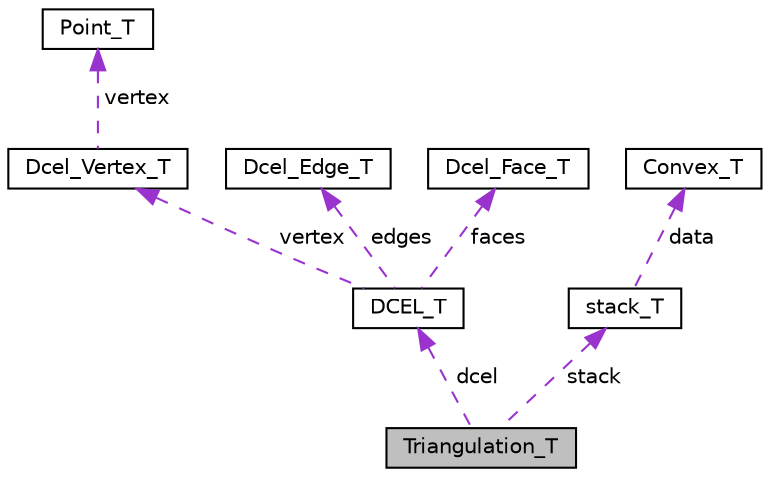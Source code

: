 digraph "Triangulation_T"
{
  edge [fontname="Helvetica",fontsize="10",labelfontname="Helvetica",labelfontsize="10"];
  node [fontname="Helvetica",fontsize="10",shape=record];
  Node1 [label="Triangulation_T",height=0.2,width=0.4,color="black", fillcolor="grey75", style="filled", fontcolor="black"];
  Node2 -> Node1 [dir="back",color="darkorchid3",fontsize="10",style="dashed",label=" dcel" ,fontname="Helvetica"];
  Node2 [label="DCEL_T",height=0.2,width=0.4,color="black", fillcolor="white", style="filled",URL="$structDCEL__T.html"];
  Node3 -> Node2 [dir="back",color="darkorchid3",fontsize="10",style="dashed",label=" vertex" ,fontname="Helvetica"];
  Node3 [label="Dcel_Vertex_T",height=0.2,width=0.4,color="black", fillcolor="white", style="filled",URL="$structDcel__Vertex__T.html"];
  Node4 -> Node3 [dir="back",color="darkorchid3",fontsize="10",style="dashed",label=" vertex" ,fontname="Helvetica"];
  Node4 [label="Point_T",height=0.2,width=0.4,color="black", fillcolor="white", style="filled",URL="$structPoint__T.html"];
  Node5 -> Node2 [dir="back",color="darkorchid3",fontsize="10",style="dashed",label=" edges" ,fontname="Helvetica"];
  Node5 [label="Dcel_Edge_T",height=0.2,width=0.4,color="black", fillcolor="white", style="filled",URL="$structDcel__Edge__T.html"];
  Node6 -> Node2 [dir="back",color="darkorchid3",fontsize="10",style="dashed",label=" faces" ,fontname="Helvetica"];
  Node6 [label="Dcel_Face_T",height=0.2,width=0.4,color="black", fillcolor="white", style="filled",URL="$structDcel__Face__T.html"];
  Node7 -> Node1 [dir="back",color="darkorchid3",fontsize="10",style="dashed",label=" stack" ,fontname="Helvetica"];
  Node7 [label="stack_T",height=0.2,width=0.4,color="black", fillcolor="white", style="filled",URL="$structstack__T.html"];
  Node8 -> Node7 [dir="back",color="darkorchid3",fontsize="10",style="dashed",label=" data" ,fontname="Helvetica"];
  Node8 [label="Convex_T",height=0.2,width=0.4,color="black", fillcolor="white", style="filled",URL="$structConvex__T.html"];
}
